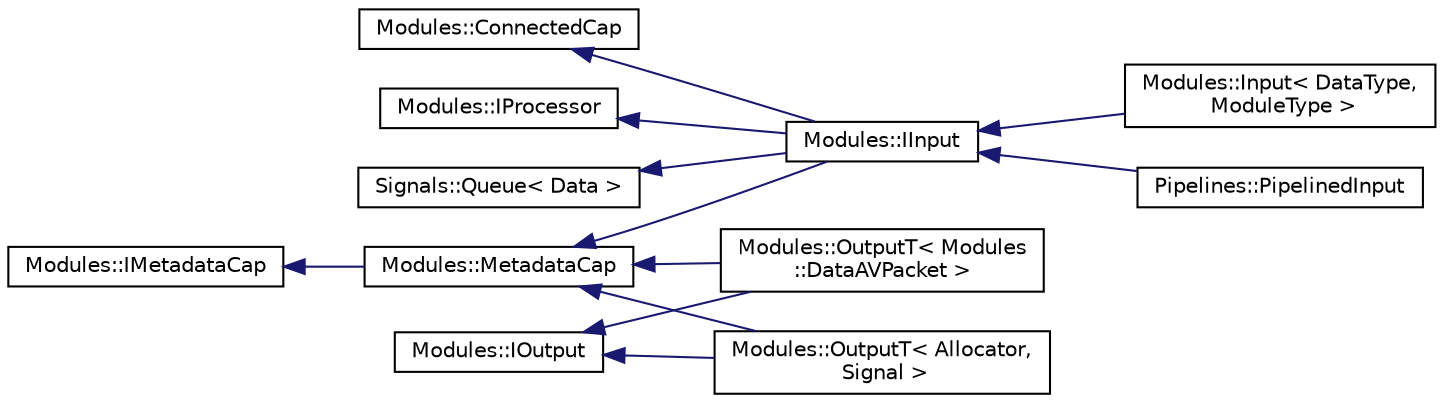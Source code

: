 digraph "Graphical Class Hierarchy"
{
 // INTERACTIVE_SVG=YES
  edge [fontname="Helvetica",fontsize="10",labelfontname="Helvetica",labelfontsize="10"];
  node [fontname="Helvetica",fontsize="10",shape=record];
  rankdir="LR";
  Node1 [label="Modules::ConnectedCap",height=0.2,width=0.4,color="black", fillcolor="white", style="filled",URL="$class_modules_1_1_connected_cap.html"];
  Node1 -> Node2 [dir="back",color="midnightblue",fontsize="10",style="solid",fontname="Helvetica"];
  Node2 [label="Modules::IInput",height=0.2,width=0.4,color="black", fillcolor="white", style="filled",URL="$struct_modules_1_1_i_input.html"];
  Node2 -> Node3 [dir="back",color="midnightblue",fontsize="10",style="solid",fontname="Helvetica"];
  Node3 [label="Modules::Input\< DataType,\l ModuleType \>",height=0.2,width=0.4,color="black", fillcolor="white", style="filled",URL="$class_modules_1_1_input.html"];
  Node2 -> Node4 [dir="back",color="midnightblue",fontsize="10",style="solid",fontname="Helvetica"];
  Node4 [label="Pipelines::PipelinedInput",height=0.2,width=0.4,color="black", fillcolor="white", style="filled",URL="$class_pipelines_1_1_pipelined_input.html"];
  Node5 [label="Modules::IMetadataCap",height=0.2,width=0.4,color="black", fillcolor="white", style="filled",URL="$struct_modules_1_1_i_metadata_cap.html"];
  Node5 -> Node6 [dir="back",color="midnightblue",fontsize="10",style="solid",fontname="Helvetica"];
  Node6 [label="Modules::MetadataCap",height=0.2,width=0.4,color="black", fillcolor="white", style="filled",URL="$class_modules_1_1_metadata_cap.html"];
  Node6 -> Node2 [dir="back",color="midnightblue",fontsize="10",style="solid",fontname="Helvetica"];
  Node6 -> Node7 [dir="back",color="midnightblue",fontsize="10",style="solid",fontname="Helvetica"];
  Node7 [label="Modules::OutputT\< Allocator,\l Signal \>",height=0.2,width=0.4,color="black", fillcolor="white", style="filled",URL="$class_modules_1_1_output_t.html"];
  Node6 -> Node8 [dir="back",color="midnightblue",fontsize="10",style="solid",fontname="Helvetica"];
  Node8 [label="Modules::OutputT\< Modules\l::DataAVPacket \>",height=0.2,width=0.4,color="black", fillcolor="white", style="filled",URL="$class_modules_1_1_output_t.html"];
  Node9 [label="Modules::IOutput",height=0.2,width=0.4,color="black", fillcolor="white", style="filled",URL="$struct_modules_1_1_i_output.html"];
  Node9 -> Node7 [dir="back",color="midnightblue",fontsize="10",style="solid",fontname="Helvetica"];
  Node9 -> Node8 [dir="back",color="midnightblue",fontsize="10",style="solid",fontname="Helvetica"];
  Node10 [label="Modules::IProcessor",height=0.2,width=0.4,color="black", fillcolor="white", style="filled",URL="$struct_modules_1_1_i_processor.html"];
  Node10 -> Node2 [dir="back",color="midnightblue",fontsize="10",style="solid",fontname="Helvetica"];
  Node11 [label="Signals::Queue\< Data \>",height=0.2,width=0.4,color="black", fillcolor="white", style="filled",URL="$class_signals_1_1_queue.html"];
  Node11 -> Node2 [dir="back",color="midnightblue",fontsize="10",style="solid",fontname="Helvetica"];
}
